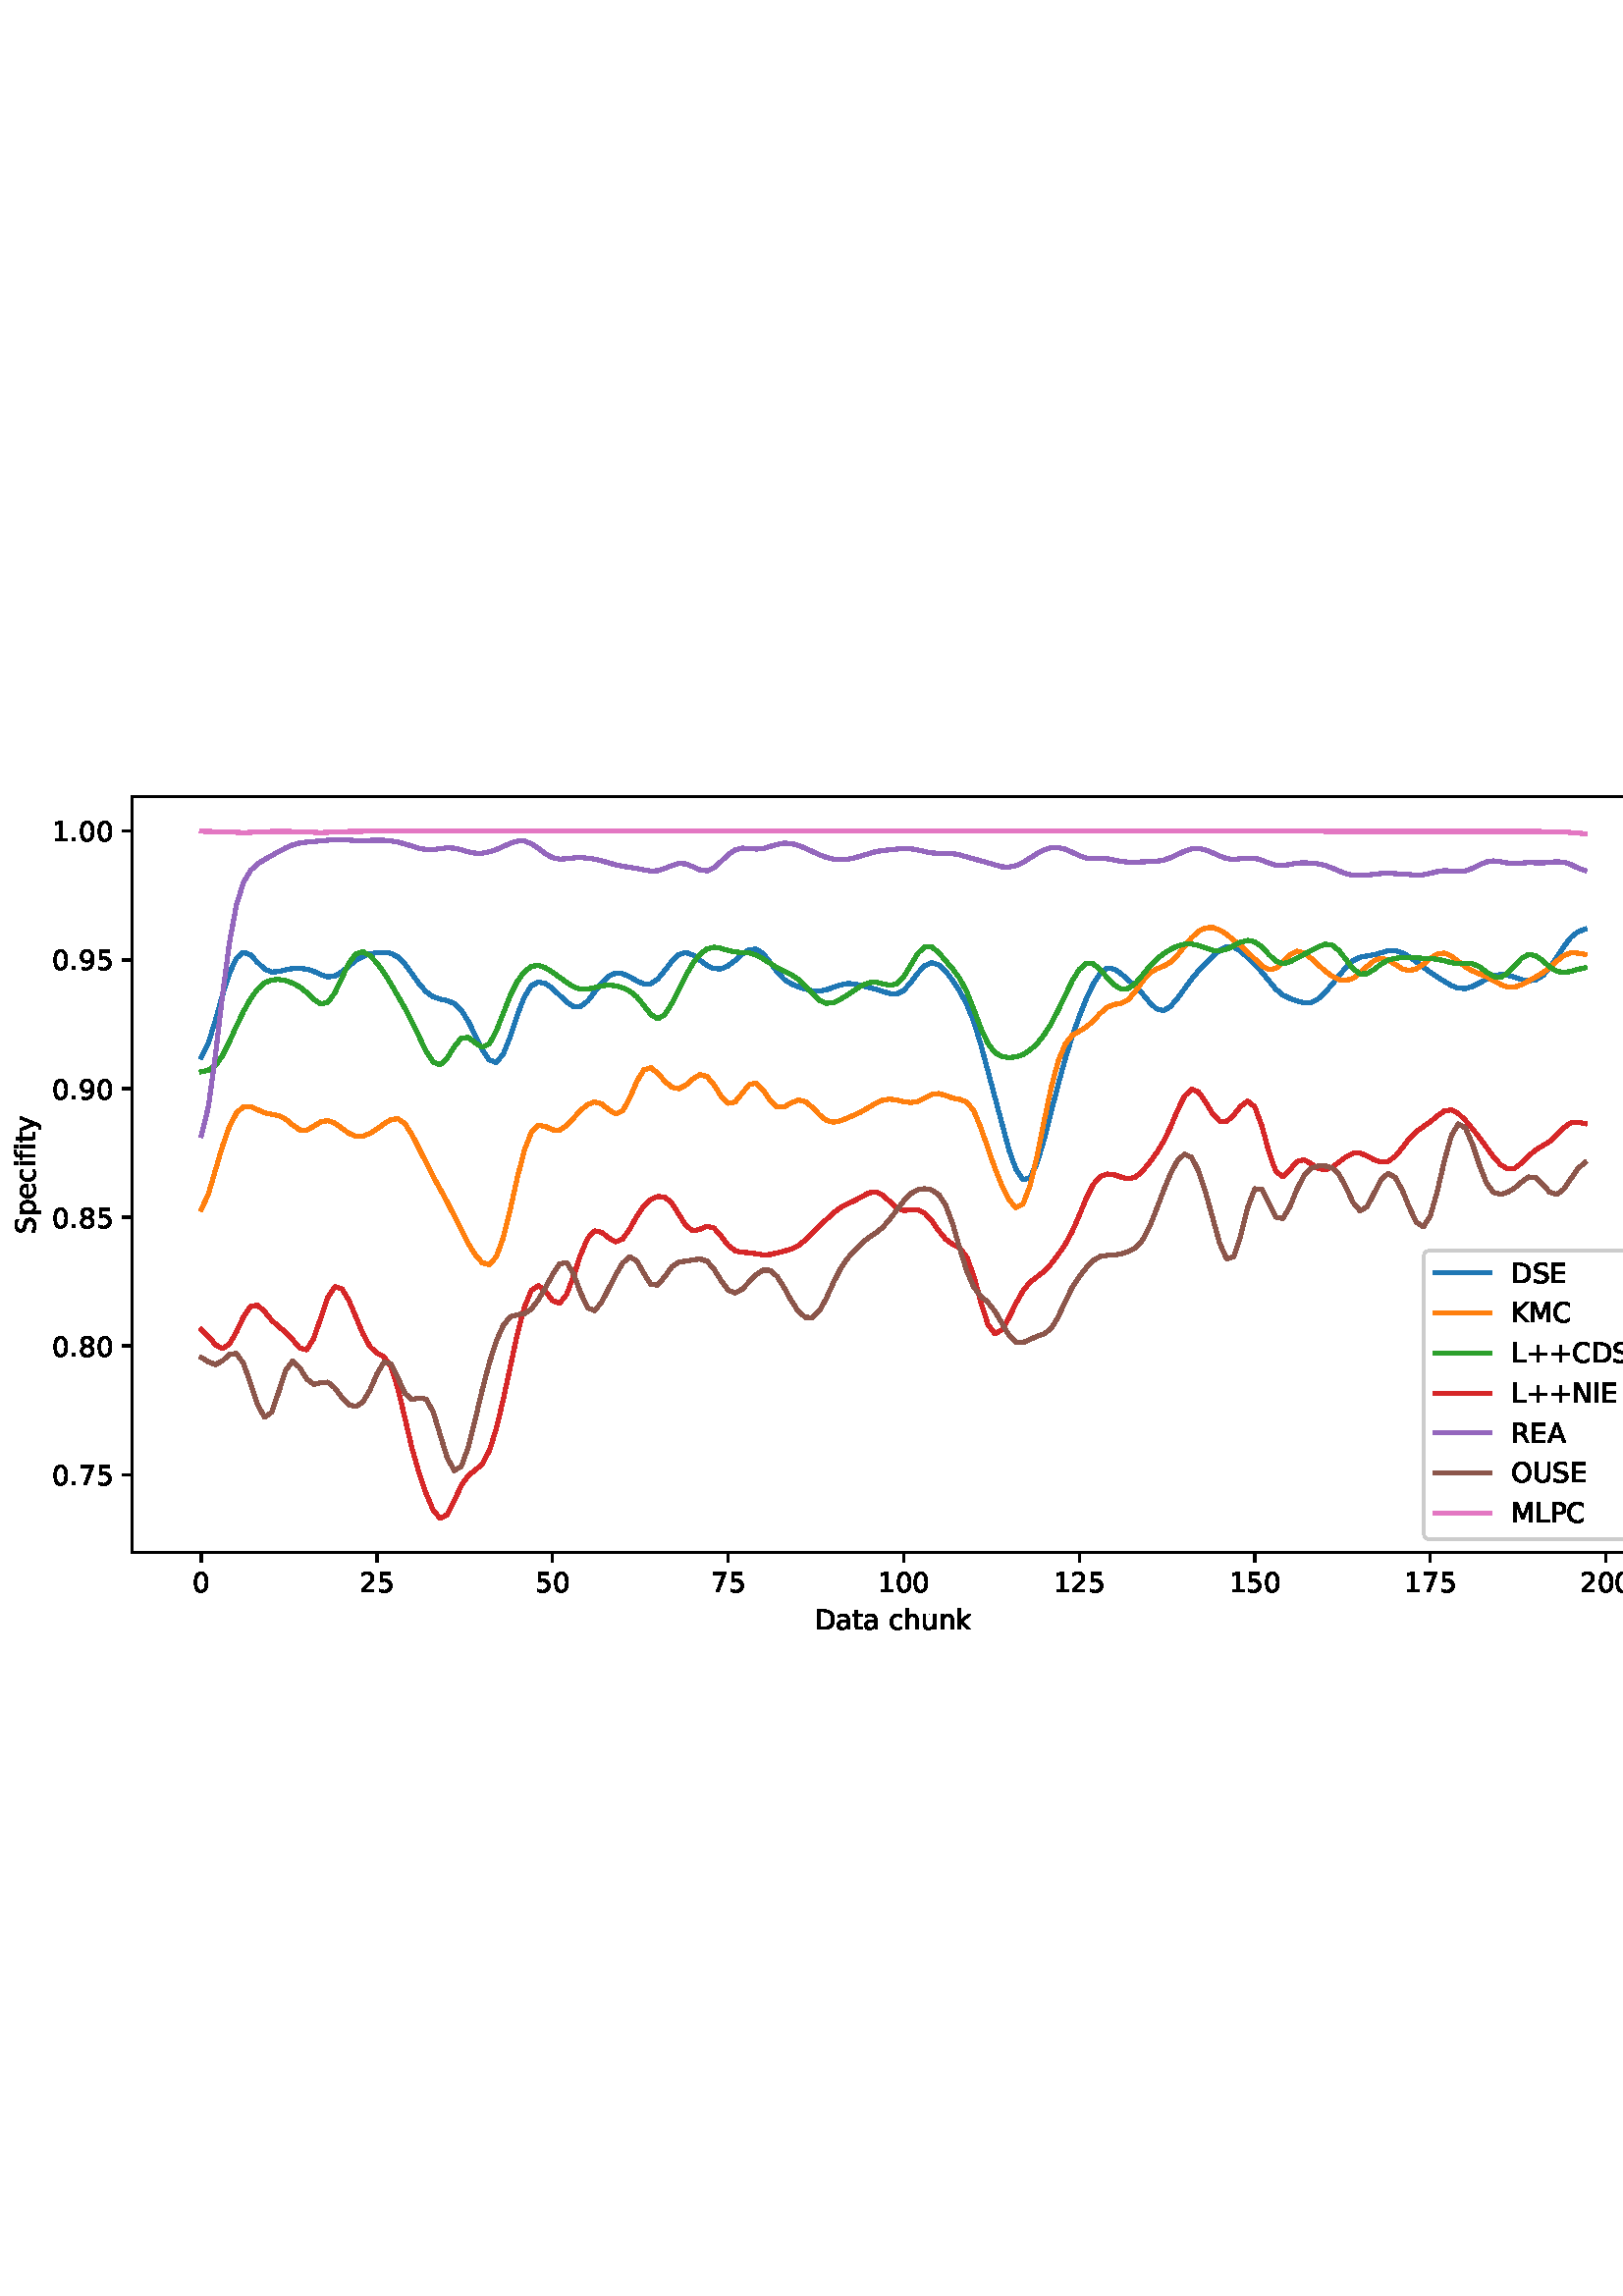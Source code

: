 %!PS-Adobe-3.0 EPSF-3.0
%%Orientation: portrait
%%BoundingBox: -1.669 235.028 613.669 556.972
%%EndComments
%%BeginProlog
/mpldict 8 dict def
mpldict begin
/m { moveto } bind def
/l { lineto } bind def
/r { rlineto } bind def
/c { curveto } bind def
/cl { closepath } bind def
/box {
m
1 index 0 r
0 exch r
neg 0 r
cl
} bind def
/clipbox {
box
clip
newpath
} bind def
%!PS-Adobe-3.0 Resource-Font
%%Copyright: Copyright (c) 2003 by Bitstream, Inc. All Rights Reserved. Copyright (c) 2006 by Tavmjong Bah. All Rights Reserved. DejaVu changes are in public domain 
25 dict begin
/_d{bind def}bind def
/_m{moveto}_d
/_l{lineto}_d
/_cl{closepath eofill}_d
/_c{curveto}_d
/_sc{7 -1 roll{setcachedevice}{pop pop pop pop pop pop}ifelse}_d
/_e{exec}_d
/FontName /DejaVuSans def
/PaintType 0 def
/FontMatrix[.001 0 0 .001 0 0]def
/FontBBox[-1021 -463 1793 1232]def
/FontType 3 def
/Encoding [ /space /plus /period /zero /one /two /five /seven /eight /nine /A /C /D /E /I /K /L /M /N /O /P /R /S /U /a /c /e /f /h /i /k /n /p /t /u /y ] def
/FontInfo 10 dict dup begin
/FamilyName (DejaVu Sans) def
/FullName (DejaVu Sans) def
/Notice (Copyright (c) 2003 by Bitstream, Inc. All Rights Reserved. Copyright (c) 2006 by Tavmjong Bah. All Rights Reserved. DejaVu changes are in public domain ) def
/Weight (Book) def
/Version (Version 2.35) def
/ItalicAngle 0.0 def
/isFixedPitch false def
/UnderlinePosition -130 def
/UnderlineThickness 90 def
end readonly def
/CharStrings 37 dict dup begin
/.notdef 0 def
/space{318 0 0 0 0 0 _sc
}_d
/plus{838 0 106 0 732 627 _sc
460 627 _m
460 355 _l
732 355 _l
732 272 _l
460 272 _l
460 0 _l
378 0 _l
378 272 _l
106 272 _l
106 355 _l
378 355 _l
378 627 _l
460 627 _l
_cl}_d
/period{318 0 107 0 210 124 _sc
107 124 _m
210 124 _l
210 0 _l
107 0 _l
107 124 _l
_cl}_d
/zero{636 0 66 -13 570 742 _sc
318 664 _m
267 664 229 639 203 589 _c
177 539 165 464 165 364 _c
165 264 177 189 203 139 _c
229 89 267 64 318 64 _c
369 64 407 89 433 139 _c
458 189 471 264 471 364 _c
471 464 458 539 433 589 _c
407 639 369 664 318 664 _c
318 742 _m
399 742 461 709 505 645 _c
548 580 570 486 570 364 _c
570 241 548 147 505 83 _c
461 19 399 -13 318 -13 _c
236 -13 173 19 130 83 _c
87 147 66 241 66 364 _c
66 486 87 580 130 645 _c
173 709 236 742 318 742 _c
_cl}_d
/one{636 0 110 0 544 729 _sc
124 83 _m
285 83 _l
285 639 _l
110 604 _l
110 694 _l
284 729 _l
383 729 _l
383 83 _l
544 83 _l
544 0 _l
124 0 _l
124 83 _l
_cl}_d
/two{{636 0 73 0 536 742 _sc
192 83 _m
536 83 _l
536 0 _l
73 0 _l
73 83 _l
110 121 161 173 226 239 _c
290 304 331 346 348 365 _c
380 400 402 430 414 455 _c
426 479 433 504 433 528 _c
433 566 419 598 392 622 _c
365 646 330 659 286 659 _c
255 659 222 653 188 643 _c
154 632 117 616 78 594 _c
78 694 _l
118 710 155 722 189 730 _c
223 738 255 742 284 742 _c
}_e{359 742 419 723 464 685 _c
509 647 532 597 532 534 _c
532 504 526 475 515 449 _c
504 422 484 390 454 354 _c
446 344 420 317 376 272 _c
332 227 271 164 192 83 _c
_cl}_e}_d
/five{{636 0 77 -13 549 729 _sc
108 729 _m
495 729 _l
495 646 _l
198 646 _l
198 467 _l
212 472 227 476 241 478 _c
255 480 270 482 284 482 _c
365 482 429 459 477 415 _c
525 370 549 310 549 234 _c
549 155 524 94 475 51 _c
426 8 357 -13 269 -13 _c
238 -13 207 -10 175 -6 _c
143 -1 111 6 77 17 _c
77 116 _l
106 100 136 88 168 80 _c
199 72 232 69 267 69 _c
}_e{323 69 368 83 401 113 _c
433 143 450 183 450 234 _c
450 284 433 324 401 354 _c
368 384 323 399 267 399 _c
241 399 214 396 188 390 _c
162 384 135 375 108 363 _c
108 729 _l
_cl}_e}_d
/seven{636 0 82 0 551 729 _sc
82 729 _m
551 729 _l
551 687 _l
286 0 _l
183 0 _l
432 646 _l
82 646 _l
82 729 _l
_cl}_d
/eight{{636 0 68 -13 568 742 _sc
318 346 _m
271 346 234 333 207 308 _c
180 283 167 249 167 205 _c
167 161 180 126 207 101 _c
234 76 271 64 318 64 _c
364 64 401 76 428 102 _c
455 127 469 161 469 205 _c
469 249 455 283 429 308 _c
402 333 365 346 318 346 _c
219 388 _m
177 398 144 418 120 447 _c
96 476 85 511 85 553 _c
85 611 105 657 147 691 _c
188 725 245 742 318 742 _c
}_e{390 742 447 725 489 691 _c
530 657 551 611 551 553 _c
551 511 539 476 515 447 _c
491 418 459 398 417 388 _c
464 377 501 355 528 323 _c
554 291 568 251 568 205 _c
568 134 546 80 503 43 _c
459 5 398 -13 318 -13 _c
237 -13 175 5 132 43 _c
89 80 68 134 68 205 _c
68 251 81 291 108 323 _c
134 355 171 377 219 388 _c
183 544 _m
183 506 194 476 218 455 _c
}_e{242 434 275 424 318 424 _c
360 424 393 434 417 455 _c
441 476 453 506 453 544 _c
453 582 441 611 417 632 _c
393 653 360 664 318 664 _c
275 664 242 653 218 632 _c
194 611 183 582 183 544 _c
_cl}_e}_d
/nine{{636 0 63 -13 566 742 _sc
110 15 _m
110 105 _l
134 93 159 84 185 78 _c
210 72 235 69 260 69 _c
324 69 374 90 408 134 _c
442 178 462 244 468 334 _c
448 306 424 284 396 269 _c
367 254 335 247 300 247 _c
226 247 168 269 126 313 _c
84 357 63 417 63 494 _c
63 568 85 628 129 674 _c
173 719 232 742 306 742 _c
390 742 455 709 499 645 _c
543 580 566 486 566 364 _c
}_e{566 248 538 157 484 89 _c
429 21 356 -13 264 -13 _c
239 -13 214 -10 189 -6 _c
163 -2 137 5 110 15 _c
306 324 _m
350 324 385 339 411 369 _c
437 399 450 441 450 494 _c
450 546 437 588 411 618 _c
385 648 350 664 306 664 _c
262 664 227 648 201 618 _c
175 588 162 546 162 494 _c
162 441 175 399 201 369 _c
227 339 262 324 306 324 _c
_cl}_e}_d
/A{684 0 8 0 676 729 _sc
342 632 _m
208 269 _l
476 269 _l
342 632 _l
286 729 _m
398 729 _l
676 0 _l
573 0 _l
507 187 _l
178 187 _l
112 0 _l
8 0 _l
286 729 _l
_cl}_d
/C{{698 0 56 -13 644 742 _sc
644 673 _m
644 569 _l
610 599 575 622 537 638 _c
499 653 460 661 418 661 _c
334 661 270 635 226 584 _c
182 533 160 460 160 364 _c
160 268 182 194 226 143 _c
270 92 334 67 418 67 _c
460 67 499 74 537 90 _c
575 105 610 128 644 159 _c
644 56 _l
609 32 572 15 534 4 _c
496 -7 455 -13 412 -13 _c
302 -13 215 20 151 87 _c
}_e{87 154 56 246 56 364 _c
56 481 87 573 151 641 _c
215 708 302 742 412 742 _c
456 742 497 736 535 725 _c
573 713 610 696 644 673 _c
_cl}_e}_d
/D{770 0 98 0 711 729 _sc
197 648 _m
197 81 _l
316 81 _l
416 81 490 103 537 149 _c
583 195 607 267 607 365 _c
607 463 583 534 537 580 _c
490 625 416 648 316 648 _c
197 648 _l
98 729 _m
301 729 _l
442 729 546 699 612 641 _c
678 582 711 490 711 365 _c
711 239 677 147 611 88 _c
545 29 441 0 301 0 _c
98 0 _l
98 729 _l
_cl}_d
/E{632 0 98 0 568 729 _sc
98 729 _m
559 729 _l
559 646 _l
197 646 _l
197 430 _l
544 430 _l
544 347 _l
197 347 _l
197 83 _l
568 83 _l
568 0 _l
98 0 _l
98 729 _l
_cl}_d
/I{295 0 98 0 197 729 _sc
98 729 _m
197 729 _l
197 0 _l
98 0 _l
98 729 _l
_cl}_d
/K{656 0 98 0 677 729 _sc
98 729 _m
197 729 _l
197 421 _l
524 729 _l
651 729 _l
289 389 _l
677 0 _l
547 0 _l
197 351 _l
197 0 _l
98 0 _l
98 729 _l
_cl}_d
/L{557 0 98 0 552 729 _sc
98 729 _m
197 729 _l
197 83 _l
552 83 _l
552 0 _l
98 0 _l
98 729 _l
_cl}_d
/M{863 0 98 0 765 729 _sc
98 729 _m
245 729 _l
431 233 _l
618 729 _l
765 729 _l
765 0 _l
669 0 _l
669 640 _l
481 140 _l
382 140 _l
194 640 _l
194 0 _l
98 0 _l
98 729 _l
_cl}_d
/N{748 0 98 0 650 729 _sc
98 729 _m
231 729 _l
554 119 _l
554 729 _l
650 729 _l
650 0 _l
517 0 _l
194 610 _l
194 0 _l
98 0 _l
98 729 _l
_cl}_d
/O{787 0 56 -13 731 742 _sc
394 662 _m
322 662 265 635 223 582 _c
181 528 160 456 160 364 _c
160 272 181 199 223 146 _c
265 92 322 66 394 66 _c
465 66 522 92 564 146 _c
606 199 627 272 627 364 _c
627 456 606 528 564 582 _c
522 635 465 662 394 662 _c
394 742 _m
496 742 577 707 639 639 _c
700 571 731 479 731 364 _c
731 248 700 157 639 89 _c
577 21 496 -13 394 -13 _c
291 -13 209 21 148 89 _c
86 157 56 248 56 364 _c
56 479 86 571 148 639 _c
209 707 291 742 394 742 _c
_cl}_d
/P{603 0 98 0 569 729 _sc
197 648 _m
197 374 _l
321 374 _l
367 374 402 385 427 409 _c
452 433 465 467 465 511 _c
465 555 452 588 427 612 _c
402 636 367 648 321 648 _c
197 648 _l
98 729 _m
321 729 _l
402 729 464 710 506 673 _c
548 636 569 582 569 511 _c
569 439 548 384 506 348 _c
464 311 402 293 321 293 _c
197 293 _l
197 0 _l
98 0 _l
98 729 _l
_cl}_d
/R{{695 0 98 0 666 729 _sc
444 342 _m
465 334 486 319 506 296 _c
526 272 546 240 566 199 _c
666 0 _l
560 0 _l
467 187 _l
443 235 419 268 397 284 _c
374 300 343 308 304 308 _c
197 308 _l
197 0 _l
98 0 _l
98 729 _l
321 729 _l
404 729 466 711 507 677 _c
548 642 569 589 569 519 _c
569 473 558 434 537 404 _c
515 374 484 353 444 342 _c
197 648 _m
197 389 _l
321 389 _l
}_e{368 389 404 400 428 422 _c
452 444 465 476 465 519 _c
465 561 452 593 428 615 _c
404 637 368 648 321 648 _c
197 648 _l
_cl}_e}_d
/S{{635 0 66 -13 579 742 _sc
535 705 _m
535 609 _l
497 627 462 640 429 649 _c
395 657 363 662 333 662 _c
279 662 237 651 208 631 _c
179 610 165 580 165 542 _c
165 510 174 485 194 469 _c
213 452 250 439 304 429 _c
364 417 _l
437 403 491 378 526 343 _c
561 307 579 260 579 201 _c
579 130 555 77 508 41 _c
460 5 391 -13 300 -13 _c
265 -13 228 -9 189 -2 _c
}_e{150 5 110 16 69 32 _c
69 134 _l
109 111 148 94 186 83 _c
224 71 262 66 300 66 _c
356 66 399 77 430 99 _c
460 121 476 152 476 194 _c
476 230 465 258 443 278 _c
421 298 385 313 335 323 _c
275 335 _l
201 349 148 372 115 404 _c
82 435 66 478 66 534 _c
66 598 88 649 134 686 _c
179 723 242 742 322 742 _c
356 742 390 739 426 733 _c
461 727 497 717 535 705 _c
}_e{_cl}_e}_d
/U{732 0 87 -13 645 729 _sc
87 729 _m
186 729 _l
186 286 _l
186 208 200 151 228 117 _c
256 83 302 66 366 66 _c
429 66 475 83 503 117 _c
531 151 546 208 546 286 _c
546 729 _l
645 729 _l
645 274 _l
645 178 621 107 574 59 _c
527 11 458 -13 366 -13 _c
274 -13 204 11 157 59 _c
110 107 87 178 87 274 _c
87 729 _l
_cl}_d
/a{{613 0 60 -13 522 560 _sc
343 275 _m
270 275 220 266 192 250 _c
164 233 150 205 150 165 _c
150 133 160 107 181 89 _c
202 70 231 61 267 61 _c
317 61 357 78 387 114 _c
417 149 432 196 432 255 _c
432 275 _l
343 275 _l
522 312 _m
522 0 _l
432 0 _l
432 83 _l
411 49 385 25 355 10 _c
325 -5 287 -13 243 -13 _c
187 -13 142 2 109 33 _c
76 64 60 106 60 159 _c
}_e{60 220 80 266 122 298 _c
163 329 224 345 306 345 _c
432 345 _l
432 354 _l
432 395 418 427 391 450 _c
364 472 326 484 277 484 _c
245 484 215 480 185 472 _c
155 464 127 453 100 439 _c
100 522 _l
132 534 164 544 195 550 _c
226 556 256 560 286 560 _c
365 560 424 539 463 498 _c
502 457 522 395 522 312 _c
_cl}_e}_d
/c{{550 0 55 -13 488 560 _sc
488 526 _m
488 442 _l
462 456 437 466 411 473 _c
385 480 360 484 334 484 _c
276 484 230 465 198 428 _c
166 391 150 339 150 273 _c
150 206 166 154 198 117 _c
230 80 276 62 334 62 _c
360 62 385 65 411 72 _c
437 79 462 90 488 104 _c
488 21 _l
462 9 436 0 410 -5 _c
383 -10 354 -13 324 -13 _c
242 -13 176 12 128 64 _c
}_e{79 115 55 185 55 273 _c
55 362 79 432 128 483 _c
177 534 244 560 330 560 _c
358 560 385 557 411 551 _c
437 545 463 537 488 526 _c
_cl}_e}_d
/e{{615 0 55 -13 562 560 _sc
562 296 _m
562 252 _l
149 252 _l
153 190 171 142 205 110 _c
238 78 284 62 344 62 _c
378 62 412 66 444 74 _c
476 82 509 95 541 113 _c
541 28 _l
509 14 476 3 442 -3 _c
408 -9 373 -13 339 -13 _c
251 -13 182 12 131 62 _c
80 112 55 181 55 268 _c
55 357 79 428 127 481 _c
175 533 241 560 323 560 _c
397 560 455 536 498 489 _c
}_e{540 441 562 377 562 296 _c
472 322 _m
471 371 457 410 431 440 _c
404 469 368 484 324 484 _c
274 484 234 469 204 441 _c
174 413 156 373 152 322 _c
472 322 _l
_cl}_e}_d
/f{352 0 23 0 371 760 _sc
371 760 _m
371 685 _l
285 685 _l
253 685 230 678 218 665 _c
205 652 199 629 199 595 _c
199 547 _l
347 547 _l
347 477 _l
199 477 _l
199 0 _l
109 0 _l
109 477 _l
23 477 _l
23 547 _l
109 547 _l
109 585 _l
109 645 123 690 151 718 _c
179 746 224 760 286 760 _c
371 760 _l
_cl}_d
/h{634 0 91 0 549 760 _sc
549 330 _m
549 0 _l
459 0 _l
459 327 _l
459 379 448 417 428 443 _c
408 469 378 482 338 482 _c
289 482 251 466 223 435 _c
195 404 181 362 181 309 _c
181 0 _l
91 0 _l
91 760 _l
181 760 _l
181 462 _l
202 494 227 519 257 535 _c
286 551 320 560 358 560 _c
420 560 468 540 500 501 _c
532 462 549 405 549 330 _c
_cl}_d
/i{278 0 94 0 184 760 _sc
94 547 _m
184 547 _l
184 0 _l
94 0 _l
94 547 _l
94 760 _m
184 760 _l
184 646 _l
94 646 _l
94 760 _l
_cl}_d
/k{579 0 91 0 576 760 _sc
91 760 _m
181 760 _l
181 311 _l
449 547 _l
564 547 _l
274 291 _l
576 0 _l
459 0 _l
181 267 _l
181 0 _l
91 0 _l
91 760 _l
_cl}_d
/n{634 0 91 0 549 560 _sc
549 330 _m
549 0 _l
459 0 _l
459 327 _l
459 379 448 417 428 443 _c
408 469 378 482 338 482 _c
289 482 251 466 223 435 _c
195 404 181 362 181 309 _c
181 0 _l
91 0 _l
91 547 _l
181 547 _l
181 462 _l
202 494 227 519 257 535 _c
286 551 320 560 358 560 _c
420 560 468 540 500 501 _c
532 462 549 405 549 330 _c
_cl}_d
/p{{635 0 91 -207 580 560 _sc
181 82 _m
181 -207 _l
91 -207 _l
91 547 _l
181 547 _l
181 464 _l
199 496 223 520 252 536 _c
281 552 316 560 356 560 _c
422 560 476 533 518 481 _c
559 428 580 359 580 273 _c
580 187 559 117 518 65 _c
476 13 422 -13 356 -13 _c
316 -13 281 -5 252 10 _c
223 25 199 49 181 82 _c
487 273 _m
487 339 473 390 446 428 _c
418 466 381 485 334 485 _c
}_e{286 485 249 466 222 428 _c
194 390 181 339 181 273 _c
181 207 194 155 222 117 _c
249 79 286 61 334 61 _c
381 61 418 79 446 117 _c
473 155 487 207 487 273 _c
_cl}_e}_d
/t{392 0 27 0 368 702 _sc
183 702 _m
183 547 _l
368 547 _l
368 477 _l
183 477 _l
183 180 _l
183 135 189 106 201 94 _c
213 81 238 75 276 75 _c
368 75 _l
368 0 _l
276 0 _l
206 0 158 13 132 39 _c
106 65 93 112 93 180 _c
93 477 _l
27 477 _l
27 547 _l
93 547 _l
93 702 _l
183 702 _l
_cl}_d
/u{634 0 85 -13 543 560 _sc
85 216 _m
85 547 _l
175 547 _l
175 219 _l
175 167 185 129 205 103 _c
225 77 255 64 296 64 _c
344 64 383 79 411 110 _c
439 141 453 183 453 237 _c
453 547 _l
543 547 _l
543 0 _l
453 0 _l
453 84 _l
431 50 405 26 377 10 _c
348 -5 315 -13 277 -13 _c
214 -13 166 6 134 45 _c
101 83 85 140 85 216 _c
311 560 _m
311 560 _l
_cl}_d
/y{592 0 30 -207 562 547 _sc
322 -50 _m
296 -114 271 -157 247 -177 _c
223 -197 191 -207 151 -207 _c
79 -207 _l
79 -132 _l
132 -132 _l
156 -132 175 -126 189 -114 _c
203 -102 218 -75 235 -31 _c
251 9 _l
30 547 _l
125 547 _l
296 119 _l
467 547 _l
562 547 _l
322 -50 _l
_cl}_d
end readonly def

/BuildGlyph
 {exch begin
 CharStrings exch
 2 copy known not{pop /.notdef}if
 true 3 1 roll get exec
 end}_d

/BuildChar {
 1 index /Encoding get exch get
 1 index /BuildGlyph get exec
}_d

FontName currentdict end definefont pop
end
%%EndProlog
mpldict begin
-1.669 235.028 translate
615.338 321.944 0 0 clipbox
gsave
0 0 m
615.337 0 l
615.337 321.944 l
0 321.944 l
cl
1.000 setgray
fill
grestore
gsave
50.138 37.544 m
608.138 37.544 l
608.138 314.744 l
50.138 314.744 l
cl
1.000 setgray
fill
grestore
0.800 setlinewidth
1 setlinejoin
0 setlinecap
[] 0 setdash
0.000 setgray
gsave
/o {
gsave
newpath
translate
0.8 setlinewidth
1 setlinejoin
0 setlinecap
0 0 m
0 -3.5 l

gsave
0.000 setgray
fill
grestore
stroke
grestore
} bind def
75.501 37.544 o
grestore
/DejaVuSans findfont
10.000 scalefont
setfont
gsave
72.321 22.95 translate
0.0 rotate
0.0 0.0 m /zero glyphshow
grestore
gsave
/o {
gsave
newpath
translate
0.8 setlinewidth
1 setlinejoin
0 setlinecap
0 0 m
0 -3.5 l

gsave
0.000 setgray
fill
grestore
stroke
grestore
} bind def
139.876 37.544 o
grestore
gsave
133.516 22.95 translate
0.0 rotate
0.0 0.0 m /two glyphshow
6.362 0.0 m /five glyphshow
grestore
gsave
/o {
gsave
newpath
translate
0.8 setlinewidth
1 setlinejoin
0 setlinecap
0 0 m
0 -3.5 l

gsave
0.000 setgray
fill
grestore
stroke
grestore
} bind def
204.251 37.544 o
grestore
gsave
197.891 22.95 translate
0.0 rotate
0.0 0.0 m /five glyphshow
6.362 0.0 m /zero glyphshow
grestore
gsave
/o {
gsave
newpath
translate
0.8 setlinewidth
1 setlinejoin
0 setlinecap
0 0 m
0 -3.5 l

gsave
0.000 setgray
fill
grestore
stroke
grestore
} bind def
268.625 37.544 o
grestore
gsave
262.266 22.95 translate
0.0 rotate
0.0 0.0 m /seven glyphshow
6.362 0.0 m /five glyphshow
grestore
gsave
/o {
gsave
newpath
translate
0.8 setlinewidth
1 setlinejoin
0 setlinecap
0 0 m
0 -3.5 l

gsave
0.000 setgray
fill
grestore
stroke
grestore
} bind def
333 37.544 o
grestore
gsave
323.461 22.95 translate
0.0 rotate
0.0 0.0 m /one glyphshow
6.362 0.0 m /zero glyphshow
12.725 0.0 m /zero glyphshow
grestore
gsave
/o {
gsave
newpath
translate
0.8 setlinewidth
1 setlinejoin
0 setlinecap
0 0 m
0 -3.5 l

gsave
0.000 setgray
fill
grestore
stroke
grestore
} bind def
397.375 37.544 o
grestore
gsave
387.836 22.95 translate
0.0 rotate
0.0 0.0 m /one glyphshow
6.362 0.0 m /two glyphshow
12.725 0.0 m /five glyphshow
grestore
gsave
/o {
gsave
newpath
translate
0.8 setlinewidth
1 setlinejoin
0 setlinecap
0 0 m
0 -3.5 l

gsave
0.000 setgray
fill
grestore
stroke
grestore
} bind def
461.749 37.544 o
grestore
gsave
452.21 22.95 translate
0.0 rotate
0.0 0.0 m /one glyphshow
6.362 0.0 m /five glyphshow
12.725 0.0 m /zero glyphshow
grestore
gsave
/o {
gsave
newpath
translate
0.8 setlinewidth
1 setlinejoin
0 setlinecap
0 0 m
0 -3.5 l

gsave
0.000 setgray
fill
grestore
stroke
grestore
} bind def
526.124 37.544 o
grestore
gsave
516.585 22.95 translate
0.0 rotate
0.0 0.0 m /one glyphshow
6.362 0.0 m /seven glyphshow
12.725 0.0 m /five glyphshow
grestore
gsave
/o {
gsave
newpath
translate
0.8 setlinewidth
1 setlinejoin
0 setlinecap
0 0 m
0 -3.5 l

gsave
0.000 setgray
fill
grestore
stroke
grestore
} bind def
590.499 37.544 o
grestore
gsave
580.96 22.95 translate
0.0 rotate
0.0 0.0 m /two glyphshow
6.362 0.0 m /zero glyphshow
12.725 0.0 m /zero glyphshow
grestore
gsave
300.442 9.278 translate
0.0 rotate
0.0 0.0 m /D glyphshow
7.7 0.0 m /a glyphshow
13.828 0.0 m /t glyphshow
17.749 0.0 m /a glyphshow
23.877 0.0 m /space glyphshow
27.056 0.0 m /c glyphshow
32.554 0.0 m /h glyphshow
38.892 0.0 m /u glyphshow
45.229 0.0 m /n glyphshow
51.567 0.0 m /k glyphshow
grestore
gsave
/o {
gsave
newpath
translate
0.8 setlinewidth
1 setlinejoin
0 setlinecap
0 0 m
-3.5 0 l

gsave
0.000 setgray
fill
grestore
stroke
grestore
} bind def
50.138 66.252 o
grestore
gsave
20.872 62.455 translate
0.0 rotate
0.0 0.0 m /zero glyphshow
6.362 0.0 m /period glyphshow
9.541 0.0 m /seven glyphshow
15.903 0.0 m /five glyphshow
grestore
gsave
/o {
gsave
newpath
translate
0.8 setlinewidth
1 setlinejoin
0 setlinecap
0 0 m
-3.5 0 l

gsave
0.000 setgray
fill
grestore
stroke
grestore
} bind def
50.138 113.43 o
grestore
gsave
20.872 109.633 translate
0.0 rotate
0.0 0.0 m /zero glyphshow
6.362 0.0 m /period glyphshow
9.541 0.0 m /eight glyphshow
15.903 0.0 m /zero glyphshow
grestore
gsave
/o {
gsave
newpath
translate
0.8 setlinewidth
1 setlinejoin
0 setlinecap
0 0 m
-3.5 0 l

gsave
0.000 setgray
fill
grestore
stroke
grestore
} bind def
50.138 160.608 o
grestore
gsave
20.872 156.812 translate
0.0 rotate
0.0 0.0 m /zero glyphshow
6.362 0.0 m /period glyphshow
9.541 0.0 m /eight glyphshow
15.903 0.0 m /five glyphshow
grestore
gsave
/o {
gsave
newpath
translate
0.8 setlinewidth
1 setlinejoin
0 setlinecap
0 0 m
-3.5 0 l

gsave
0.000 setgray
fill
grestore
stroke
grestore
} bind def
50.138 207.787 o
grestore
gsave
20.872 203.99 translate
0.0 rotate
0.0 0.0 m /zero glyphshow
6.362 0.0 m /period glyphshow
9.541 0.0 m /nine glyphshow
15.903 0.0 m /zero glyphshow
grestore
gsave
/o {
gsave
newpath
translate
0.8 setlinewidth
1 setlinejoin
0 setlinecap
0 0 m
-3.5 0 l

gsave
0.000 setgray
fill
grestore
stroke
grestore
} bind def
50.138 254.965 o
grestore
gsave
20.872 251.168 translate
0.0 rotate
0.0 0.0 m /zero glyphshow
6.362 0.0 m /period glyphshow
9.541 0.0 m /nine glyphshow
15.903 0.0 m /five glyphshow
grestore
gsave
/o {
gsave
newpath
translate
0.8 setlinewidth
1 setlinejoin
0 setlinecap
0 0 m
-3.5 0 l

gsave
0.000 setgray
fill
grestore
stroke
grestore
} bind def
50.138 302.144 o
grestore
gsave
20.872 298.347 translate
0.0 rotate
0.0 0.0 m /one glyphshow
6.362 0.0 m /period glyphshow
9.541 0.0 m /zero glyphshow
15.903 0.0 m /zero glyphshow
grestore
gsave
14.794 154.511 translate
90.0 rotate
0.0 0.0 m /S glyphshow
6.348 0.0 m /p glyphshow
12.695 0.0 m /e glyphshow
18.848 0.0 m /c glyphshow
24.346 0.0 m /i glyphshow
27.124 0.0 m /f glyphshow
30.645 0.0 m /i glyphshow
33.423 0.0 m /t glyphshow
37.344 0.0 m /y glyphshow
grestore
1.500 setlinewidth
2 setlinecap
0.122 0.467 0.706 setrgbcolor
gsave
558 277.2 50.14 37.54 clipbox
75.501 219.376 m
78.076 224.487 l
80.651 232.827 l
83.226 241.997 l
85.801 250.074 l
88.376 255.639 l
90.951 257.804 l
93.526 256.773 l
96.101 254.059 l
98.676 251.605 l
101.251 250.529 l
103.826 250.708 l
106.401 251.342 l
108.976 251.787 l
111.551 251.875 l
114.126 251.587 l
116.701 250.788 l
119.276 249.601 l
121.851 248.742 l
124.426 249.028 l
127.001 250.571 l
132.151 254.77 l
134.726 256.257 l
137.301 257.154 l
139.876 257.617 l
142.451 257.758 l
145.026 257.38 l
147.601 256.028 l
150.176 253.433 l
155.326 246.238 l
157.901 243.277 l
160.476 241.45 l
163.051 240.595 l
165.626 240.069 l
168.201 238.983 l
170.776 236.542 l
173.351 232.483 l
178.501 222.094 l
181.076 218.253 l
183.651 217.368 l
186.226 220.461 l
188.801 226.992 l
191.376 234.835 l
193.951 241.498 l
196.526 245.516 l
199.101 246.861 l
201.676 246.286 l
204.251 244.512 l
209.401 239.528 l
211.976 237.863 l
214.551 237.92 l
217.126 239.902 l
222.275 246.509 l
224.85 249.013 l
227.425 250.132 l
230.0 249.899 l
232.575 248.75 l
235.15 247.278 l
237.725 246.173 l
240.3 246.229 l
242.875 247.973 l
245.45 251.106 l
248.025 254.512 l
250.6 256.948 l
253.175 257.702 l
255.75 256.782 l
260.9 252.898 l
263.475 251.735 l
266.05 251.7 l
268.625 252.787 l
271.2 254.757 l
273.775 257.039 l
276.35 258.732 l
278.925 258.927 l
281.5 257.207 l
284.075 254.023 l
286.65 250.527 l
289.225 247.81 l
291.8 246.161 l
294.375 245.122 l
296.95 244.258 l
299.525 243.637 l
302.1 243.54 l
304.675 244.025 l
309.825 245.808 l
312.4 246.327 l
314.975 246.175 l
322.7 244.235 l
327.85 242.667 l
330.425 242.458 l
333.0 243.747 l
335.575 246.632 l
338.15 250.111 l
340.725 252.825 l
343.3 253.911 l
345.875 253.148 l
348.45 250.768 l
351.025 247.352 l
353.6 243.387 l
356.175 238.617 l
358.75 232.213 l
361.325 223.83 l
371.625 185.278 l
374.2 178.098 l
376.775 174.343 l
379.35 175.153 l
381.925 180.492 l
384.5 189.098 l
389.65 209.254 l
392.225 218.601 l
394.8 226.923 l
397.375 234.225 l
399.95 240.665 l
402.525 246.168 l
405.1 250.158 l
407.675 251.967 l
410.25 251.578 l
412.825 249.804 l
417.975 245.283 l
420.55 242.553 l
423.125 239.474 l
425.7 237.008 l
428.275 236.37 l
430.85 237.912 l
433.425 240.933 l
438.575 247.94 l
441.149 251.041 l
443.724 253.748 l
446.299 256.237 l
448.874 258.477 l
451.449 259.876 l
454.024 259.744 l
456.599 258.124 l
459.174 255.777 l
461.749 253.274 l
464.324 250.494 l
469.474 244.223 l
472.049 242.086 l
474.624 240.864 l
477.199 239.953 l
479.774 239.248 l
482.349 239.34 l
484.924 240.66 l
487.499 243.02 l
490.074 245.993 l
495.224 252.336 l
497.799 254.699 l
500.374 255.968 l
505.524 256.878 l
510.674 258.363 l
513.249 258.416 l
515.824 257.602 l
518.399 256.107 l
526.124 250.426 l
531.274 247.055 l
533.849 245.537 l
536.424 244.577 l
538.999 244.483 l
541.574 245.228 l
544.149 246.52 l
546.724 247.96 l
549.299 249.121 l
551.874 249.644 l
554.449 249.405 l
559.599 247.743 l
562.174 247.285 l
564.749 247.658 l
567.324 249.199 l
569.899 252.055 l
575.049 259.91 l
577.624 263.2 l
580.199 265.288 l
582.774 266.22 l
582.774 266.22 l
stroke
grestore
1.000 0.498 0.055 setrgbcolor
gsave
558 277.2 50.14 37.54 clipbox
75.501 163.526 m
78.076 169.113 l
83.226 186.631 l
85.801 193.898 l
88.376 198.84 l
90.951 201.19 l
93.526 201.237 l
98.676 198.864 l
103.826 197.86 l
106.401 196.568 l
108.976 194.416 l
111.551 192.635 l
114.126 192.521 l
116.701 193.97 l
119.276 195.579 l
121.851 196.047 l
124.426 195.097 l
129.576 191.386 l
132.151 190.275 l
134.726 190.32 l
137.301 191.333 l
139.876 192.931 l
142.451 194.822 l
145.026 196.441 l
147.601 196.732 l
150.176 194.829 l
152.751 190.831 l
160.476 175.611 l
165.626 166.233 l
173.351 151.023 l
175.926 146.817 l
178.501 143.895 l
181.076 143.264 l
183.651 146.13 l
186.226 153.153 l
188.801 163.595 l
191.376 175.219 l
193.951 185.281 l
196.526 191.806 l
199.101 194.308 l
201.676 193.884 l
204.251 192.656 l
206.826 192.54 l
209.401 194.18 l
214.551 199.785 l
217.126 201.957 l
219.7 202.903 l
222.275 202.166 l
224.85 200.095 l
227.425 198.488 l
230.0 199.674 l
232.575 204.321 l
235.15 210.38 l
237.725 214.659 l
240.3 215.439 l
242.875 213.401 l
245.45 210.443 l
248.025 208.242 l
250.6 207.746 l
253.175 209.082 l
255.75 211.353 l
258.325 212.886 l
260.9 212.203 l
263.475 209.107 l
266.05 205.041 l
268.625 202.385 l
271.2 202.86 l
276.35 209.244 l
278.925 209.839 l
281.5 207.239 l
284.075 203.429 l
286.65 201.031 l
289.225 201.085 l
291.8 202.552 l
294.375 203.585 l
296.95 203.024 l
299.525 200.921 l
302.1 198.222 l
304.675 196.141 l
307.25 195.435 l
309.825 195.951 l
314.975 198.097 l
317.55 199.316 l
322.7 202.358 l
325.275 203.515 l
327.85 203.917 l
330.425 203.611 l
333.0 203.0 l
335.575 202.66 l
338.15 203.092 l
343.3 205.604 l
345.875 205.973 l
348.45 205.223 l
351.025 204.269 l
353.6 203.8 l
356.175 202.843 l
358.75 199.537 l
361.325 193.351 l
366.475 178.505 l
369.05 172.185 l
371.625 166.984 l
374.2 164.121 l
376.775 165.527 l
379.35 172.144 l
381.925 183.01 l
384.5 195.84 l
387.075 208.099 l
389.65 217.813 l
392.225 224.082 l
394.8 227.293 l
399.95 230.329 l
402.525 232.632 l
405.1 235.42 l
407.675 237.623 l
410.25 238.621 l
412.825 239.094 l
415.4 240.473 l
417.975 243.431 l
420.55 247.112 l
423.125 250.048 l
425.7 251.65 l
428.275 252.644 l
430.85 254.174 l
433.425 256.752 l
438.575 263.127 l
441.149 265.471 l
443.724 266.727 l
446.299 266.855 l
448.874 265.967 l
451.449 264.319 l
456.599 260.11 l
459.174 257.803 l
464.324 252.821 l
466.899 251.376 l
469.474 251.859 l
472.049 254.158 l
474.624 256.831 l
477.199 258.176 l
479.774 257.569 l
482.349 255.604 l
487.499 250.892 l
490.074 248.981 l
492.649 247.736 l
495.224 247.435 l
497.799 248.255 l
500.374 250.138 l
502.949 252.596 l
505.524 254.716 l
508.099 255.589 l
510.674 254.912 l
515.824 251.67 l
518.399 251.047 l
520.974 251.698 l
523.549 253.393 l
526.124 255.497 l
528.699 257.125 l
531.274 257.488 l
533.849 256.387 l
538.999 252.36 l
541.574 250.886 l
546.724 248.806 l
551.874 245.961 l
554.449 244.986 l
557.024 244.975 l
559.599 245.885 l
564.749 248.696 l
567.324 250.239 l
569.899 252.197 l
572.474 254.533 l
575.049 256.57 l
577.624 257.556 l
580.199 257.464 l
582.774 257.041 l
582.774 257.041 l
stroke
grestore
0.173 0.627 0.173 setrgbcolor
gsave
558 277.2 50.14 37.54 clipbox
75.501 213.973 m
78.076 214.493 l
80.651 216.238 l
83.226 219.835 l
85.801 225.003 l
88.376 230.725 l
90.951 236.113 l
93.526 240.718 l
96.101 244.258 l
98.676 246.539 l
101.251 247.632 l
103.826 247.815 l
106.401 247.366 l
108.976 246.457 l
111.551 245.055 l
114.126 243.006 l
116.701 240.561 l
119.276 238.847 l
121.851 239.389 l
124.426 242.871 l
129.576 253.775 l
132.151 257.213 l
134.726 257.98 l
137.301 256.572 l
139.876 253.823 l
142.451 250.258 l
145.026 246.155 l
150.176 237.2 l
152.751 232.263 l
157.901 221.456 l
160.476 217.5 l
163.051 216.514 l
165.626 218.91 l
168.201 223.091 l
170.776 226.26 l
173.351 226.551 l
175.926 224.567 l
178.501 222.924 l
181.076 224.188 l
183.651 228.926 l
188.801 242.019 l
191.376 247.125 l
193.951 250.665 l
196.526 252.615 l
199.101 252.967 l
201.676 252.051 l
204.251 250.471 l
209.401 246.746 l
211.976 245.128 l
214.551 244.243 l
217.126 244.229 l
222.275 245.444 l
224.85 245.751 l
227.425 245.485 l
230.0 244.733 l
232.575 243.527 l
235.15 241.469 l
237.725 238.295 l
240.3 234.945 l
242.875 233.386 l
245.45 234.923 l
248.025 239.067 l
253.175 249.373 l
255.75 253.741 l
258.325 257.046 l
260.9 259.026 l
263.475 259.65 l
266.05 259.235 l
268.625 258.422 l
271.2 257.875 l
276.35 257.537 l
278.925 256.736 l
281.5 255.334 l
286.65 252.094 l
291.8 249.508 l
294.375 247.863 l
296.95 245.438 l
299.525 242.572 l
302.1 240.186 l
304.675 239.051 l
307.25 239.291 l
309.825 240.506 l
317.55 245.501 l
320.125 246.577 l
322.7 246.84 l
327.85 245.652 l
330.425 246.191 l
333.0 248.766 l
338.15 257.319 l
340.725 259.872 l
343.3 259.784 l
345.875 257.596 l
351.025 251.564 l
353.6 248.095 l
356.175 243.218 l
358.75 236.748 l
361.325 229.875 l
363.9 224.317 l
366.475 220.976 l
369.05 219.522 l
371.625 219.143 l
374.2 219.4 l
376.775 220.298 l
379.35 221.918 l
381.925 224.297 l
384.5 227.492 l
387.075 231.591 l
389.65 236.558 l
394.8 247.296 l
397.375 251.438 l
399.95 253.652 l
402.525 253.533 l
405.1 251.416 l
407.675 248.385 l
410.25 245.722 l
412.825 244.301 l
415.4 244.511 l
417.975 246.365 l
420.55 249.357 l
423.125 252.55 l
425.7 255.208 l
428.275 257.232 l
430.85 258.843 l
433.425 260.082 l
436.0 260.779 l
438.575 260.821 l
441.149 260.275 l
446.299 258.513 l
448.874 258.251 l
451.449 258.886 l
456.599 261.482 l
459.174 262.127 l
461.749 261.61 l
464.324 259.732 l
466.899 256.953 l
469.474 254.503 l
472.049 253.573 l
474.624 254.257 l
482.349 258.356 l
484.924 259.736 l
487.499 260.739 l
490.074 260.464 l
492.649 258.37 l
497.799 251.692 l
500.374 249.829 l
502.949 249.919 l
505.524 251.502 l
508.099 253.482 l
510.674 254.898 l
513.249 255.557 l
515.824 255.818 l
518.399 255.9 l
526.124 255.425 l
528.699 255.215 l
531.274 254.651 l
533.849 253.935 l
536.424 253.605 l
538.999 253.714 l
541.574 253.568 l
544.149 252.455 l
546.724 250.532 l
549.299 248.858 l
551.874 248.588 l
554.449 250.129 l
559.599 255.59 l
562.174 256.992 l
564.749 256.539 l
567.324 254.655 l
569.899 252.406 l
572.474 250.816 l
575.049 250.335 l
577.624 250.759 l
580.199 251.515 l
582.774 252.044 l
582.774 252.044 l
stroke
grestore
0.839 0.153 0.157 setrgbcolor
gsave
558 277.2 50.14 37.54 clipbox
75.501 119.327 m
78.076 116.922 l
80.651 113.855 l
83.226 112.404 l
85.801 114.049 l
88.376 118.596 l
90.951 124.094 l
93.526 127.89 l
96.101 128.363 l
98.676 126.011 l
101.251 122.864 l
103.826 120.487 l
106.401 118.503 l
108.976 115.689 l
111.551 112.59 l
114.126 112.001 l
116.701 116.115 l
121.851 131.26 l
124.426 135.104 l
127.001 134.379 l
129.576 130.169 l
134.726 117.889 l
137.301 113.137 l
139.876 110.794 l
142.451 109.451 l
145.026 105.774 l
147.601 97.697 l
152.751 75.801 l
155.326 66.774 l
157.901 59.267 l
160.476 53.225 l
163.051 50.144 l
165.626 51.533 l
168.201 56.564 l
170.776 62.177 l
173.351 65.882 l
175.926 67.837 l
178.501 70.164 l
181.076 74.964 l
183.651 83.069 l
186.226 93.924 l
191.376 117.884 l
193.951 127.645 l
196.526 133.853 l
199.101 135.556 l
201.676 133.391 l
204.251 130.055 l
206.826 129.011 l
209.401 132.229 l
211.976 139.024 l
214.551 146.819 l
217.126 152.859 l
219.7 155.585 l
222.275 155.114 l
224.85 153.008 l
227.425 151.572 l
230.0 152.641 l
232.575 156.325 l
235.15 160.996 l
237.725 164.806 l
240.3 167.12 l
242.875 168.221 l
245.45 167.988 l
248.025 165.724 l
253.175 157.511 l
255.75 155.607 l
258.325 156.205 l
260.9 157.324 l
263.475 156.627 l
266.05 153.72 l
268.625 150.339 l
271.2 148.3 l
273.775 147.739 l
276.35 147.588 l
281.5 146.796 l
284.075 146.93 l
289.225 148.199 l
291.8 148.931 l
294.375 150.185 l
296.95 152.265 l
302.1 157.395 l
307.25 162.168 l
309.825 164.135 l
312.4 165.511 l
314.975 166.661 l
320.125 169.495 l
322.7 169.941 l
325.275 168.74 l
330.425 164.104 l
333.0 163.105 l
338.15 163.372 l
340.725 162.143 l
343.3 159.283 l
345.875 155.616 l
348.45 152.487 l
351.025 150.683 l
353.6 149.289 l
356.175 145.904 l
358.75 138.845 l
361.325 129.385 l
363.9 121.304 l
366.475 117.856 l
369.05 119.355 l
371.625 123.821 l
374.2 129.082 l
376.775 133.647 l
379.35 136.757 l
384.5 140.763 l
387.075 143.538 l
389.65 146.888 l
392.225 150.674 l
394.8 155.385 l
397.375 161.296 l
399.95 167.554 l
402.525 172.608 l
405.1 175.508 l
407.675 176.455 l
410.25 176.159 l
412.825 175.289 l
415.4 174.681 l
417.975 175.305 l
420.55 177.485 l
423.125 180.625 l
425.7 184.159 l
428.275 188.354 l
430.85 193.718 l
433.425 199.828 l
436.0 205.065 l
438.575 207.558 l
441.149 206.499 l
443.724 202.784 l
446.299 198.509 l
448.874 195.798 l
451.449 195.752 l
454.024 198.094 l
456.599 201.356 l
459.174 203.181 l
461.749 201.073 l
464.324 194.115 l
466.899 184.635 l
469.474 177.332 l
472.049 175.483 l
474.624 178.028 l
477.199 181.04 l
479.774 181.705 l
482.349 180.235 l
484.924 178.516 l
487.499 177.992 l
490.074 178.925 l
495.224 182.789 l
497.799 184.079 l
500.374 184.124 l
502.949 183.053 l
505.524 181.651 l
508.099 180.802 l
510.674 181.118 l
513.249 182.938 l
515.824 186.068 l
518.399 189.473 l
520.974 192.044 l
526.124 195.607 l
528.699 197.806 l
531.274 199.599 l
533.849 199.962 l
536.424 198.618 l
538.999 196.089 l
541.574 193.033 l
544.149 189.721 l
549.299 182.724 l
551.874 179.866 l
554.449 178.31 l
557.024 178.56 l
559.599 180.484 l
562.174 183.117 l
564.749 185.318 l
569.899 188.396 l
572.474 190.752 l
575.049 193.451 l
577.624 195.226 l
580.199 195.456 l
582.774 194.965 l
582.774 194.965 l
stroke
grestore
0.580 0.404 0.741 setrgbcolor
gsave
558 277.2 50.14 37.54 clipbox
75.501 190.563 m
78.076 201.154 l
80.651 219.895 l
83.226 241.802 l
85.801 261.299 l
88.376 275.17 l
90.951 283.412 l
93.526 287.783 l
96.101 290.158 l
98.676 291.788 l
103.826 294.677 l
106.401 296.029 l
108.976 297.134 l
111.551 297.839 l
114.126 298.186 l
124.426 299.078 l
127.001 299.05 l
132.151 298.768 l
137.301 298.81 l
139.876 298.883 l
142.451 298.836 l
145.026 298.601 l
147.601 298.152 l
150.176 297.491 l
155.326 295.909 l
157.901 295.447 l
160.476 295.453 l
165.626 296.069 l
168.201 295.949 l
170.776 295.377 l
173.351 294.634 l
175.926 294.128 l
178.501 294.115 l
181.076 294.6 l
183.651 295.47 l
188.801 297.739 l
191.376 298.53 l
193.951 298.559 l
196.526 297.623 l
199.101 295.89 l
201.676 293.929 l
204.251 292.467 l
206.826 291.917 l
209.401 292.075 l
211.976 292.388 l
214.551 292.479 l
217.126 292.303 l
219.7 291.915 l
222.275 291.316 l
227.425 289.847 l
230.0 289.317 l
235.15 288.536 l
237.725 288.002 l
240.3 287.588 l
242.875 287.704 l
245.45 288.493 l
248.025 289.593 l
250.6 290.334 l
253.175 290.179 l
255.75 289.149 l
258.325 287.959 l
260.9 287.634 l
263.475 288.772 l
266.05 291.075 l
268.625 293.575 l
271.2 295.329 l
273.775 295.974 l
278.925 295.616 l
281.5 295.83 l
286.65 297.347 l
289.225 297.805 l
291.8 297.661 l
294.375 296.966 l
296.95 295.921 l
302.1 293.542 l
304.675 292.56 l
307.25 291.927 l
309.825 291.699 l
312.4 291.866 l
314.975 292.392 l
322.7 294.66 l
325.275 295.086 l
330.425 295.599 l
333.0 295.777 l
335.575 295.722 l
338.15 295.316 l
340.725 294.702 l
343.3 294.215 l
345.875 294.056 l
348.45 294.081 l
351.025 293.95 l
353.6 293.465 l
369.05 289.127 l
371.625 289.034 l
374.2 289.551 l
376.775 290.714 l
381.925 293.998 l
384.5 295.343 l
387.075 296.111 l
389.65 296.192 l
392.225 295.587 l
394.8 294.455 l
397.375 293.197 l
399.95 292.33 l
402.525 292.086 l
405.1 292.165 l
407.675 292.058 l
412.825 291.1 l
415.4 290.835 l
420.55 290.914 l
425.7 291.118 l
428.275 291.578 l
430.85 292.461 l
436.0 294.861 l
438.575 295.67 l
441.149 295.834 l
443.724 295.31 l
446.299 294.258 l
448.874 293.042 l
451.449 292.13 l
454.024 291.823 l
459.174 292.332 l
461.749 292.256 l
464.324 291.562 l
466.899 290.482 l
469.474 289.644 l
472.049 289.53 l
477.199 290.468 l
479.774 290.6 l
482.349 290.473 l
484.924 290.194 l
487.499 289.637 l
490.074 288.69 l
492.649 287.546 l
495.224 286.582 l
497.799 286.045 l
500.374 285.936 l
502.949 286.113 l
508.099 286.644 l
510.674 286.734 l
515.824 286.476 l
520.974 286.103 l
523.549 286.23 l
526.124 286.73 l
528.699 287.37 l
531.274 287.727 l
536.424 287.449 l
538.999 287.676 l
541.574 288.567 l
544.149 289.849 l
546.724 290.912 l
549.299 291.281 l
551.874 290.983 l
554.449 290.51 l
557.024 290.345 l
562.174 290.647 l
567.324 290.534 l
572.474 290.981 l
575.049 290.803 l
577.624 289.952 l
580.199 288.708 l
582.774 287.778 l
582.774 287.778 l
stroke
grestore
0.549 0.337 0.294 setrgbcolor
gsave
558 277.2 50.14 37.54 clipbox
75.501 109.149 m
78.076 107.529 l
80.651 106.575 l
83.226 107.928 l
85.801 110.314 l
88.376 110.65 l
90.951 106.926 l
93.526 99.708 l
96.101 91.828 l
98.676 87.285 l
101.251 89.073 l
103.826 96.437 l
106.401 104.461 l
108.976 107.804 l
111.551 105.462 l
114.126 101.261 l
116.701 99.337 l
119.276 99.911 l
121.851 100.107 l
124.426 98.007 l
127.001 94.558 l
129.576 91.861 l
132.151 91.157 l
134.726 92.856 l
137.301 97.163 l
139.876 103.107 l
142.451 107.477 l
145.026 106.887 l
147.601 101.614 l
150.176 95.939 l
152.751 93.697 l
155.326 94.326 l
157.901 93.881 l
160.476 89.266 l
165.626 72.416 l
168.201 67.713 l
170.776 69.139 l
173.351 76.232 l
175.926 86.531 l
178.501 97.358 l
181.076 107.117 l
183.651 115.192 l
186.226 121.028 l
188.801 124.077 l
191.376 124.857 l
193.951 125.258 l
196.526 127.015 l
199.101 130.378 l
201.676 134.759 l
204.251 139.568 l
206.826 143.471 l
209.401 144.022 l
211.976 139.824 l
214.551 132.857 l
217.126 127.391 l
219.7 126.376 l
222.275 129.44 l
227.425 139.447 l
230.0 143.856 l
232.575 146.102 l
235.15 144.589 l
237.725 140.034 l
240.3 135.997 l
242.875 135.72 l
245.45 138.882 l
248.025 142.404 l
250.6 144.129 l
258.325 145.324 l
260.9 144.472 l
263.475 141.584 l
266.05 137.392 l
268.625 133.887 l
271.2 132.786 l
273.775 134.208 l
278.925 139.584 l
281.5 141.225 l
284.075 141.123 l
286.65 138.817 l
289.225 134.685 l
291.8 129.985 l
294.375 126.094 l
296.95 123.888 l
299.525 123.834 l
302.1 126.239 l
304.675 130.917 l
307.25 136.632 l
309.825 141.706 l
312.4 145.472 l
314.975 148.445 l
317.55 151.027 l
320.125 153.075 l
322.7 154.777 l
325.275 156.866 l
327.85 159.765 l
333.0 166.574 l
335.575 169.218 l
338.15 170.695 l
340.725 171.078 l
343.3 170.616 l
345.875 168.919 l
348.45 164.895 l
351.025 157.931 l
353.6 149.07 l
356.175 140.723 l
358.75 134.89 l
361.325 131.657 l
363.9 129.345 l
366.475 126.122 l
371.625 117.286 l
374.2 114.786 l
376.775 114.657 l
381.925 116.94 l
384.5 117.807 l
387.075 119.807 l
389.65 124.04 l
392.225 129.674 l
394.8 134.854 l
397.375 138.821 l
399.95 142.064 l
402.525 144.735 l
405.1 146.262 l
407.675 146.613 l
410.25 146.706 l
412.825 147.228 l
415.4 148.079 l
417.975 149.401 l
420.55 152.159 l
423.125 157.05 l
425.7 163.523 l
428.275 170.362 l
430.85 176.599 l
433.425 181.43 l
436.0 183.769 l
438.575 182.544 l
441.149 177.559 l
443.724 169.674 l
448.874 151.05 l
451.449 145.302 l
454.024 146.195 l
456.599 153.949 l
459.174 164.266 l
461.749 171.031 l
464.324 170.908 l
469.474 160.639 l
472.049 160.16 l
474.624 164.56 l
477.199 170.822 l
479.774 175.851 l
482.349 178.511 l
484.924 179.385 l
487.499 179.43 l
490.074 178.709 l
492.649 176.246 l
495.224 171.485 l
497.799 165.977 l
500.374 162.938 l
502.949 164.471 l
508.099 174.47 l
510.674 176.667 l
513.249 175.145 l
515.824 170.505 l
518.399 164.216 l
520.974 158.741 l
523.549 157.076 l
526.124 161.122 l
528.699 170.259 l
531.274 181.416 l
533.849 190.587 l
536.424 194.811 l
538.999 193.302 l
541.574 187.357 l
544.149 179.627 l
546.724 173.108 l
549.299 169.654 l
551.874 169.001 l
554.449 169.78 l
557.024 171.324 l
559.599 173.53 l
562.174 175.366 l
564.749 175.139 l
567.324 172.61 l
569.899 169.754 l
572.474 168.948 l
575.049 170.942 l
580.199 178.431 l
582.774 180.7 l
582.774 180.7 l
stroke
grestore
0.890 0.467 0.761 setrgbcolor
gsave
558 277.2 50.14 37.54 clipbox
75.501 302.137 m
83.226 301.983 l
90.951 301.647 l
96.101 301.842 l
101.251 302.075 l
106.401 302.117 l
111.551 301.986 l
119.276 301.659 l
124.426 301.85 l
129.576 302.078 l
137.301 302.143 l
456.599 302.144 l
572.474 302.059 l
577.624 301.702 l
582.774 301.251 l
582.774 301.251 l
stroke
grestore
0.800 setlinewidth
0 setlinejoin
[] 0 setdash
0.000 setgray
gsave
50.138 37.544 m
50.138 314.744 l
stroke
grestore
gsave
608.138 37.544 m
608.138 314.744 l
stroke
grestore
gsave
50.138 37.544 m
608.138 37.544 l
stroke
grestore
gsave
50.138 314.744 m
608.138 314.744 l
stroke
grestore
1.000 setlinewidth
0 setlinecap
0.800 setgray
gsave
525.778 42.544 m
601.138 42.544 l
602.471 42.544 603.138 43.21 603.138 44.544 c
603.138 146.247 l
603.138 147.58 602.471 148.247 601.138 148.247 c
525.778 148.247 l
524.445 148.247 523.778 147.58 523.778 146.247 c
523.778 44.544 l
523.778 43.21 524.445 42.544 525.778 42.544 c
cl
gsave
1.000 setgray
fill
grestore
stroke
grestore
1.500 setlinewidth
1 setlinejoin
2 setlinecap
[] 0 setdash
0.122 0.467 0.706 setrgbcolor
gsave
527.778 140.153 m
547.778 140.153 l
stroke
grestore
0.000 setgray
gsave
555.778 136.653 translate
0.0 rotate
0.0 0.0 m /D glyphshow
7.7 0.0 m /S glyphshow
14.048 0.0 m /E glyphshow
grestore
1.000 0.498 0.055 setrgbcolor
gsave
527.778 125.481 m
547.778 125.481 l
stroke
grestore
0.000 setgray
gsave
555.778 121.981 translate
0.0 rotate
0.0 0.0 m /K glyphshow
6.558 0.0 m /M glyphshow
15.186 0.0 m /C glyphshow
grestore
0.173 0.627 0.173 setrgbcolor
gsave
527.778 110.809 m
547.778 110.809 l
stroke
grestore
0.000 setgray
gsave
555.778 107.309 translate
0.0 rotate
0.0 0.0 m /L glyphshow
5.571 0.0 m /plus glyphshow
13.95 0.0 m /plus glyphshow
22.329 0.0 m /C glyphshow
29.312 0.0 m /D glyphshow
37.012 0.0 m /S glyphshow
grestore
0.839 0.153 0.157 setrgbcolor
gsave
527.778 96.138 m
547.778 96.138 l
stroke
grestore
0.000 setgray
gsave
555.778 92.638 translate
0.0 rotate
0.0 0.0 m /L glyphshow
5.571 0.0 m /plus glyphshow
13.95 0.0 m /plus glyphshow
22.329 0.0 m /N glyphshow
29.81 0.0 m /I glyphshow
32.759 0.0 m /E glyphshow
grestore
0.580 0.404 0.741 setrgbcolor
gsave
527.778 81.466 m
547.778 81.466 l
stroke
grestore
0.000 setgray
gsave
555.778 77.966 translate
0.0 rotate
0.0 0.0 m /R glyphshow
6.948 0.0 m /E glyphshow
13.267 0.0 m /A glyphshow
grestore
0.549 0.337 0.294 setrgbcolor
gsave
527.778 66.794 m
547.778 66.794 l
stroke
grestore
0.000 setgray
gsave
555.778 63.294 translate
0.0 rotate
0.0 0.0 m /O glyphshow
7.871 0.0 m /U glyphshow
15.19 0.0 m /S glyphshow
21.538 0.0 m /E glyphshow
grestore
0.890 0.467 0.761 setrgbcolor
gsave
527.778 52.122 m
547.778 52.122 l
stroke
grestore
0.000 setgray
gsave
555.778 48.622 translate
0.0 rotate
0.0 0.0 m /M glyphshow
8.628 0.0 m /L glyphshow
14.199 0.0 m /P glyphshow
20.229 0.0 m /C glyphshow
grestore

end
showpage
